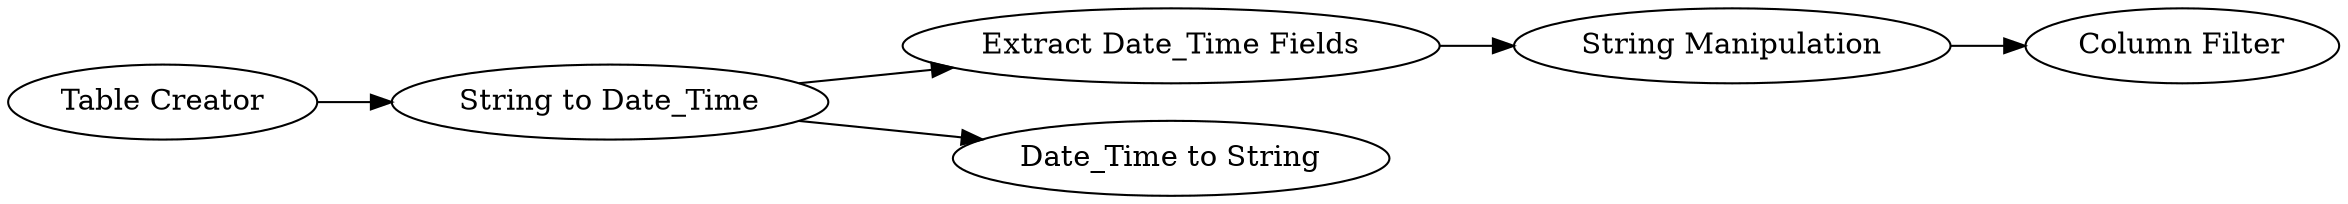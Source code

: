 digraph {
	4 -> 5
	3 -> 4
	2 -> 6
	1 -> 2
	2 -> 3
	5 [label="Column Filter"]
	1 [label="Table Creator"]
	4 [label="String Manipulation"]
	6 [label="Date_Time to String"]
	3 [label="Extract Date_Time Fields"]
	2 [label="String to Date_Time"]
	rankdir=LR
}
